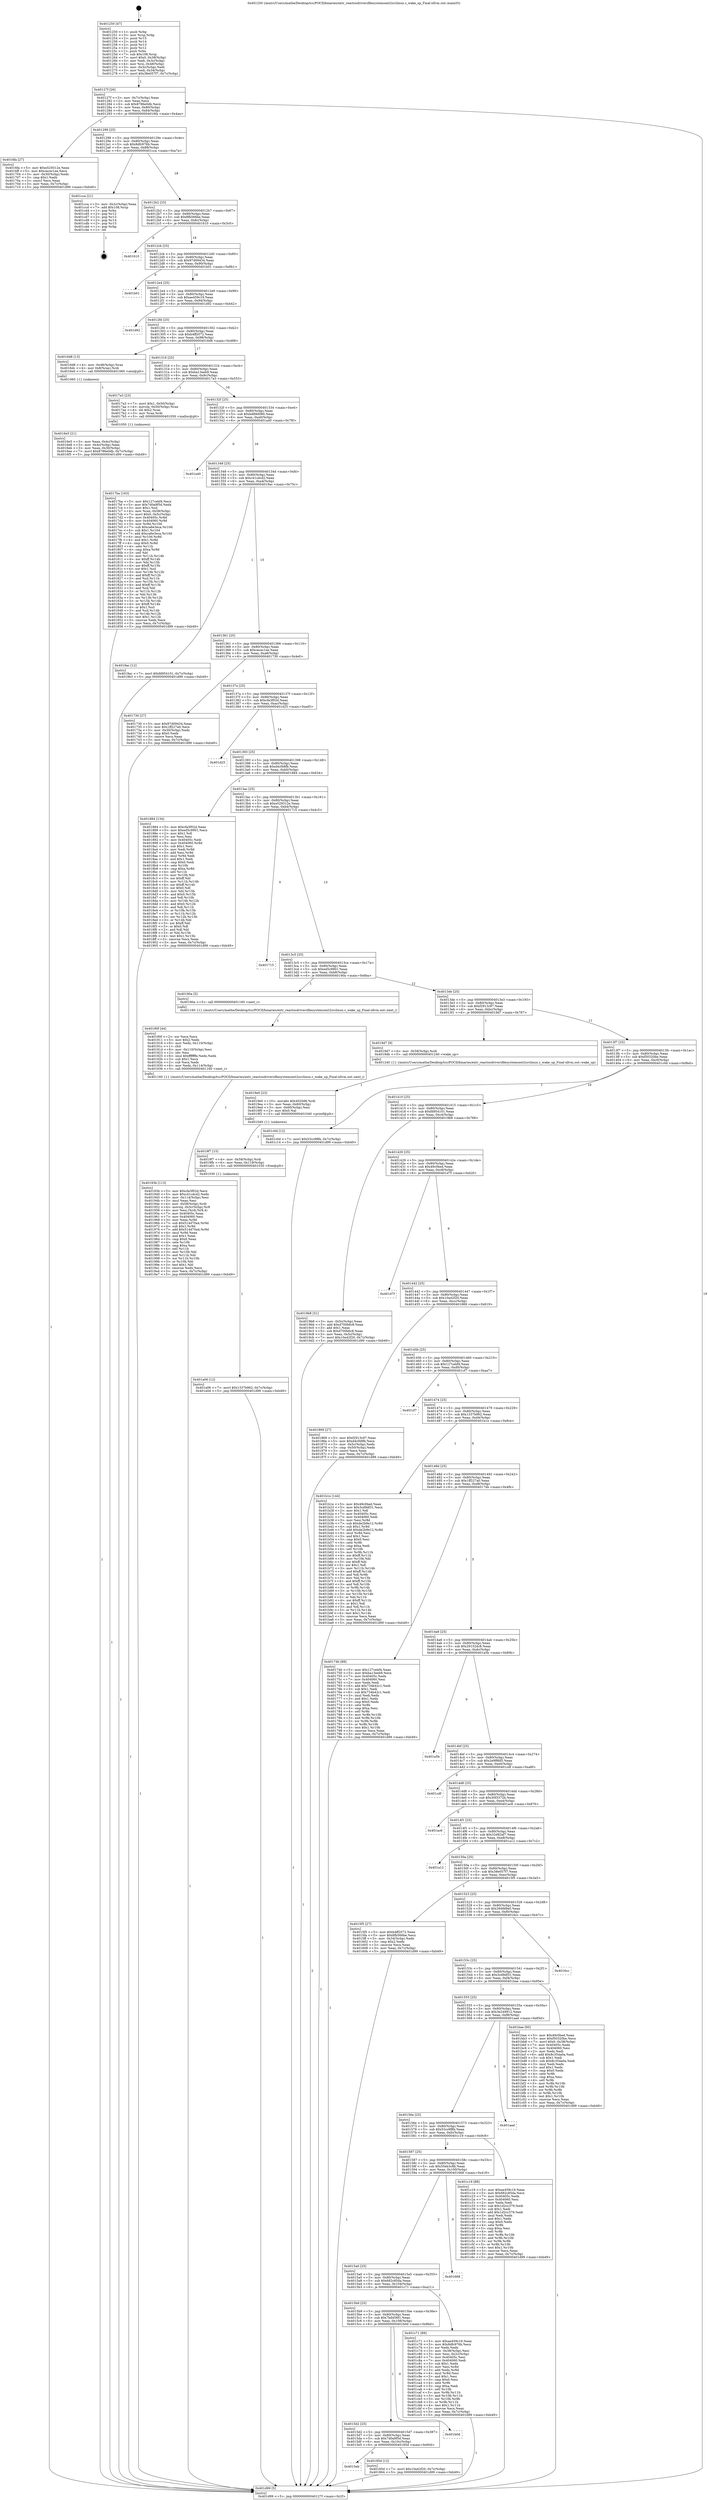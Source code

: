 digraph "0x401250" {
  label = "0x401250 (/mnt/c/Users/mathe/Desktop/tcc/POCII/binaries/extr_reactosdriversfilesystemsext2srclinux.c_wake_up_Final-ollvm.out::main(0))"
  labelloc = "t"
  node[shape=record]

  Entry [label="",width=0.3,height=0.3,shape=circle,fillcolor=black,style=filled]
  "0x40127f" [label="{
     0x40127f [26]\l
     | [instrs]\l
     &nbsp;&nbsp;0x40127f \<+3\>: mov -0x7c(%rbp),%eax\l
     &nbsp;&nbsp;0x401282 \<+2\>: mov %eax,%ecx\l
     &nbsp;&nbsp;0x401284 \<+6\>: sub $0x8786e0db,%ecx\l
     &nbsp;&nbsp;0x40128a \<+3\>: mov %eax,-0x80(%rbp)\l
     &nbsp;&nbsp;0x40128d \<+6\>: mov %ecx,-0x84(%rbp)\l
     &nbsp;&nbsp;0x401293 \<+6\>: je 00000000004016fa \<main+0x4aa\>\l
  }"]
  "0x4016fa" [label="{
     0x4016fa [27]\l
     | [instrs]\l
     &nbsp;&nbsp;0x4016fa \<+5\>: mov $0xe529312e,%eax\l
     &nbsp;&nbsp;0x4016ff \<+5\>: mov $0xcecec1ee,%ecx\l
     &nbsp;&nbsp;0x401704 \<+3\>: mov -0x30(%rbp),%edx\l
     &nbsp;&nbsp;0x401707 \<+3\>: cmp $0x1,%edx\l
     &nbsp;&nbsp;0x40170a \<+3\>: cmovl %ecx,%eax\l
     &nbsp;&nbsp;0x40170d \<+3\>: mov %eax,-0x7c(%rbp)\l
     &nbsp;&nbsp;0x401710 \<+5\>: jmp 0000000000401d99 \<main+0xb49\>\l
  }"]
  "0x401299" [label="{
     0x401299 [25]\l
     | [instrs]\l
     &nbsp;&nbsp;0x401299 \<+5\>: jmp 000000000040129e \<main+0x4e\>\l
     &nbsp;&nbsp;0x40129e \<+3\>: mov -0x80(%rbp),%eax\l
     &nbsp;&nbsp;0x4012a1 \<+5\>: sub $0x8dfc976b,%eax\l
     &nbsp;&nbsp;0x4012a6 \<+6\>: mov %eax,-0x88(%rbp)\l
     &nbsp;&nbsp;0x4012ac \<+6\>: je 0000000000401cca \<main+0xa7a\>\l
  }"]
  Exit [label="",width=0.3,height=0.3,shape=circle,fillcolor=black,style=filled,peripheries=2]
  "0x401cca" [label="{
     0x401cca [21]\l
     | [instrs]\l
     &nbsp;&nbsp;0x401cca \<+3\>: mov -0x2c(%rbp),%eax\l
     &nbsp;&nbsp;0x401ccd \<+7\>: add $0x108,%rsp\l
     &nbsp;&nbsp;0x401cd4 \<+1\>: pop %rbx\l
     &nbsp;&nbsp;0x401cd5 \<+2\>: pop %r12\l
     &nbsp;&nbsp;0x401cd7 \<+2\>: pop %r13\l
     &nbsp;&nbsp;0x401cd9 \<+2\>: pop %r14\l
     &nbsp;&nbsp;0x401cdb \<+2\>: pop %r15\l
     &nbsp;&nbsp;0x401cdd \<+1\>: pop %rbp\l
     &nbsp;&nbsp;0x401cde \<+1\>: ret\l
  }"]
  "0x4012b2" [label="{
     0x4012b2 [25]\l
     | [instrs]\l
     &nbsp;&nbsp;0x4012b2 \<+5\>: jmp 00000000004012b7 \<main+0x67\>\l
     &nbsp;&nbsp;0x4012b7 \<+3\>: mov -0x80(%rbp),%eax\l
     &nbsp;&nbsp;0x4012ba \<+5\>: sub $0x8fb566be,%eax\l
     &nbsp;&nbsp;0x4012bf \<+6\>: mov %eax,-0x8c(%rbp)\l
     &nbsp;&nbsp;0x4012c5 \<+6\>: je 0000000000401610 \<main+0x3c0\>\l
  }"]
  "0x401a06" [label="{
     0x401a06 [12]\l
     | [instrs]\l
     &nbsp;&nbsp;0x401a06 \<+7\>: movl $0x1337b962,-0x7c(%rbp)\l
     &nbsp;&nbsp;0x401a0d \<+5\>: jmp 0000000000401d99 \<main+0xb49\>\l
  }"]
  "0x401610" [label="{
     0x401610\l
  }", style=dashed]
  "0x4012cb" [label="{
     0x4012cb [25]\l
     | [instrs]\l
     &nbsp;&nbsp;0x4012cb \<+5\>: jmp 00000000004012d0 \<main+0x80\>\l
     &nbsp;&nbsp;0x4012d0 \<+3\>: mov -0x80(%rbp),%eax\l
     &nbsp;&nbsp;0x4012d3 \<+5\>: sub $0x97d09434,%eax\l
     &nbsp;&nbsp;0x4012d8 \<+6\>: mov %eax,-0x90(%rbp)\l
     &nbsp;&nbsp;0x4012de \<+6\>: je 0000000000401b01 \<main+0x8b1\>\l
  }"]
  "0x4019f7" [label="{
     0x4019f7 [15]\l
     | [instrs]\l
     &nbsp;&nbsp;0x4019f7 \<+4\>: mov -0x58(%rbp),%rdi\l
     &nbsp;&nbsp;0x4019fb \<+6\>: mov %eax,-0x118(%rbp)\l
     &nbsp;&nbsp;0x401a01 \<+5\>: call 0000000000401030 \<free@plt\>\l
     | [calls]\l
     &nbsp;&nbsp;0x401030 \{1\} (unknown)\l
  }"]
  "0x401b01" [label="{
     0x401b01\l
  }", style=dashed]
  "0x4012e4" [label="{
     0x4012e4 [25]\l
     | [instrs]\l
     &nbsp;&nbsp;0x4012e4 \<+5\>: jmp 00000000004012e9 \<main+0x99\>\l
     &nbsp;&nbsp;0x4012e9 \<+3\>: mov -0x80(%rbp),%eax\l
     &nbsp;&nbsp;0x4012ec \<+5\>: sub $0xae459c19,%eax\l
     &nbsp;&nbsp;0x4012f1 \<+6\>: mov %eax,-0x94(%rbp)\l
     &nbsp;&nbsp;0x4012f7 \<+6\>: je 0000000000401d92 \<main+0xb42\>\l
  }"]
  "0x4019e0" [label="{
     0x4019e0 [23]\l
     | [instrs]\l
     &nbsp;&nbsp;0x4019e0 \<+10\>: movabs $0x4020d6,%rdi\l
     &nbsp;&nbsp;0x4019ea \<+3\>: mov %eax,-0x60(%rbp)\l
     &nbsp;&nbsp;0x4019ed \<+3\>: mov -0x60(%rbp),%esi\l
     &nbsp;&nbsp;0x4019f0 \<+2\>: mov $0x0,%al\l
     &nbsp;&nbsp;0x4019f2 \<+5\>: call 0000000000401040 \<printf@plt\>\l
     | [calls]\l
     &nbsp;&nbsp;0x401040 \{1\} (unknown)\l
  }"]
  "0x401d92" [label="{
     0x401d92\l
  }", style=dashed]
  "0x4012fd" [label="{
     0x4012fd [25]\l
     | [instrs]\l
     &nbsp;&nbsp;0x4012fd \<+5\>: jmp 0000000000401302 \<main+0xb2\>\l
     &nbsp;&nbsp;0x401302 \<+3\>: mov -0x80(%rbp),%eax\l
     &nbsp;&nbsp;0x401305 \<+5\>: sub $0xb4ff2072,%eax\l
     &nbsp;&nbsp;0x40130a \<+6\>: mov %eax,-0x98(%rbp)\l
     &nbsp;&nbsp;0x401310 \<+6\>: je 00000000004016d8 \<main+0x488\>\l
  }"]
  "0x40193b" [label="{
     0x40193b [113]\l
     | [instrs]\l
     &nbsp;&nbsp;0x40193b \<+5\>: mov $0xcfa3f02d,%ecx\l
     &nbsp;&nbsp;0x401940 \<+5\>: mov $0xc41cdcd2,%edx\l
     &nbsp;&nbsp;0x401945 \<+6\>: mov -0x114(%rbp),%esi\l
     &nbsp;&nbsp;0x40194b \<+3\>: imul %eax,%esi\l
     &nbsp;&nbsp;0x40194e \<+4\>: mov -0x58(%rbp),%rdi\l
     &nbsp;&nbsp;0x401952 \<+4\>: movslq -0x5c(%rbp),%r8\l
     &nbsp;&nbsp;0x401956 \<+4\>: mov %esi,(%rdi,%r8,4)\l
     &nbsp;&nbsp;0x40195a \<+7\>: mov 0x40405c,%eax\l
     &nbsp;&nbsp;0x401961 \<+7\>: mov 0x404060,%esi\l
     &nbsp;&nbsp;0x401968 \<+3\>: mov %eax,%r9d\l
     &nbsp;&nbsp;0x40196b \<+7\>: sub $0x514d70a4,%r9d\l
     &nbsp;&nbsp;0x401972 \<+4\>: sub $0x1,%r9d\l
     &nbsp;&nbsp;0x401976 \<+7\>: add $0x514d70a4,%r9d\l
     &nbsp;&nbsp;0x40197d \<+4\>: imul %r9d,%eax\l
     &nbsp;&nbsp;0x401981 \<+3\>: and $0x1,%eax\l
     &nbsp;&nbsp;0x401984 \<+3\>: cmp $0x0,%eax\l
     &nbsp;&nbsp;0x401987 \<+4\>: sete %r10b\l
     &nbsp;&nbsp;0x40198b \<+3\>: cmp $0xa,%esi\l
     &nbsp;&nbsp;0x40198e \<+4\>: setl %r11b\l
     &nbsp;&nbsp;0x401992 \<+3\>: mov %r10b,%bl\l
     &nbsp;&nbsp;0x401995 \<+3\>: and %r11b,%bl\l
     &nbsp;&nbsp;0x401998 \<+3\>: xor %r11b,%r10b\l
     &nbsp;&nbsp;0x40199b \<+3\>: or %r10b,%bl\l
     &nbsp;&nbsp;0x40199e \<+3\>: test $0x1,%bl\l
     &nbsp;&nbsp;0x4019a1 \<+3\>: cmovne %edx,%ecx\l
     &nbsp;&nbsp;0x4019a4 \<+3\>: mov %ecx,-0x7c(%rbp)\l
     &nbsp;&nbsp;0x4019a7 \<+5\>: jmp 0000000000401d99 \<main+0xb49\>\l
  }"]
  "0x4016d8" [label="{
     0x4016d8 [13]\l
     | [instrs]\l
     &nbsp;&nbsp;0x4016d8 \<+4\>: mov -0x48(%rbp),%rax\l
     &nbsp;&nbsp;0x4016dc \<+4\>: mov 0x8(%rax),%rdi\l
     &nbsp;&nbsp;0x4016e0 \<+5\>: call 0000000000401060 \<atoi@plt\>\l
     | [calls]\l
     &nbsp;&nbsp;0x401060 \{1\} (unknown)\l
  }"]
  "0x401316" [label="{
     0x401316 [25]\l
     | [instrs]\l
     &nbsp;&nbsp;0x401316 \<+5\>: jmp 000000000040131b \<main+0xcb\>\l
     &nbsp;&nbsp;0x40131b \<+3\>: mov -0x80(%rbp),%eax\l
     &nbsp;&nbsp;0x40131e \<+5\>: sub $0xba13eeb9,%eax\l
     &nbsp;&nbsp;0x401323 \<+6\>: mov %eax,-0x9c(%rbp)\l
     &nbsp;&nbsp;0x401329 \<+6\>: je 00000000004017a3 \<main+0x553\>\l
  }"]
  "0x40190f" [label="{
     0x40190f [44]\l
     | [instrs]\l
     &nbsp;&nbsp;0x40190f \<+2\>: xor %ecx,%ecx\l
     &nbsp;&nbsp;0x401911 \<+5\>: mov $0x2,%edx\l
     &nbsp;&nbsp;0x401916 \<+6\>: mov %edx,-0x110(%rbp)\l
     &nbsp;&nbsp;0x40191c \<+1\>: cltd\l
     &nbsp;&nbsp;0x40191d \<+6\>: mov -0x110(%rbp),%esi\l
     &nbsp;&nbsp;0x401923 \<+2\>: idiv %esi\l
     &nbsp;&nbsp;0x401925 \<+6\>: imul $0xfffffffe,%edx,%edx\l
     &nbsp;&nbsp;0x40192b \<+3\>: sub $0x1,%ecx\l
     &nbsp;&nbsp;0x40192e \<+2\>: sub %ecx,%edx\l
     &nbsp;&nbsp;0x401930 \<+6\>: mov %edx,-0x114(%rbp)\l
     &nbsp;&nbsp;0x401936 \<+5\>: call 0000000000401160 \<next_i\>\l
     | [calls]\l
     &nbsp;&nbsp;0x401160 \{1\} (/mnt/c/Users/mathe/Desktop/tcc/POCII/binaries/extr_reactosdriversfilesystemsext2srclinux.c_wake_up_Final-ollvm.out::next_i)\l
  }"]
  "0x4017a3" [label="{
     0x4017a3 [23]\l
     | [instrs]\l
     &nbsp;&nbsp;0x4017a3 \<+7\>: movl $0x1,-0x50(%rbp)\l
     &nbsp;&nbsp;0x4017aa \<+4\>: movslq -0x50(%rbp),%rax\l
     &nbsp;&nbsp;0x4017ae \<+4\>: shl $0x2,%rax\l
     &nbsp;&nbsp;0x4017b2 \<+3\>: mov %rax,%rdi\l
     &nbsp;&nbsp;0x4017b5 \<+5\>: call 0000000000401050 \<malloc@plt\>\l
     | [calls]\l
     &nbsp;&nbsp;0x401050 \{1\} (unknown)\l
  }"]
  "0x40132f" [label="{
     0x40132f [25]\l
     | [instrs]\l
     &nbsp;&nbsp;0x40132f \<+5\>: jmp 0000000000401334 \<main+0xe4\>\l
     &nbsp;&nbsp;0x401334 \<+3\>: mov -0x80(%rbp),%eax\l
     &nbsp;&nbsp;0x401337 \<+5\>: sub $0xbd89d080,%eax\l
     &nbsp;&nbsp;0x40133c \<+6\>: mov %eax,-0xa0(%rbp)\l
     &nbsp;&nbsp;0x401342 \<+6\>: je 0000000000401a40 \<main+0x7f0\>\l
  }"]
  "0x4015eb" [label="{
     0x4015eb\l
  }", style=dashed]
  "0x401a40" [label="{
     0x401a40\l
  }", style=dashed]
  "0x401348" [label="{
     0x401348 [25]\l
     | [instrs]\l
     &nbsp;&nbsp;0x401348 \<+5\>: jmp 000000000040134d \<main+0xfd\>\l
     &nbsp;&nbsp;0x40134d \<+3\>: mov -0x80(%rbp),%eax\l
     &nbsp;&nbsp;0x401350 \<+5\>: sub $0xc41cdcd2,%eax\l
     &nbsp;&nbsp;0x401355 \<+6\>: mov %eax,-0xa4(%rbp)\l
     &nbsp;&nbsp;0x40135b \<+6\>: je 00000000004019ac \<main+0x75c\>\l
  }"]
  "0x40185d" [label="{
     0x40185d [12]\l
     | [instrs]\l
     &nbsp;&nbsp;0x40185d \<+7\>: movl $0x10a42f20,-0x7c(%rbp)\l
     &nbsp;&nbsp;0x401864 \<+5\>: jmp 0000000000401d99 \<main+0xb49\>\l
  }"]
  "0x4019ac" [label="{
     0x4019ac [12]\l
     | [instrs]\l
     &nbsp;&nbsp;0x4019ac \<+7\>: movl $0xfd954101,-0x7c(%rbp)\l
     &nbsp;&nbsp;0x4019b3 \<+5\>: jmp 0000000000401d99 \<main+0xb49\>\l
  }"]
  "0x401361" [label="{
     0x401361 [25]\l
     | [instrs]\l
     &nbsp;&nbsp;0x401361 \<+5\>: jmp 0000000000401366 \<main+0x116\>\l
     &nbsp;&nbsp;0x401366 \<+3\>: mov -0x80(%rbp),%eax\l
     &nbsp;&nbsp;0x401369 \<+5\>: sub $0xcecec1ee,%eax\l
     &nbsp;&nbsp;0x40136e \<+6\>: mov %eax,-0xa8(%rbp)\l
     &nbsp;&nbsp;0x401374 \<+6\>: je 0000000000401730 \<main+0x4e0\>\l
  }"]
  "0x4015d2" [label="{
     0x4015d2 [25]\l
     | [instrs]\l
     &nbsp;&nbsp;0x4015d2 \<+5\>: jmp 00000000004015d7 \<main+0x387\>\l
     &nbsp;&nbsp;0x4015d7 \<+3\>: mov -0x80(%rbp),%eax\l
     &nbsp;&nbsp;0x4015da \<+5\>: sub $0x7d0a9f5d,%eax\l
     &nbsp;&nbsp;0x4015df \<+6\>: mov %eax,-0x10c(%rbp)\l
     &nbsp;&nbsp;0x4015e5 \<+6\>: je 000000000040185d \<main+0x60d\>\l
  }"]
  "0x401730" [label="{
     0x401730 [27]\l
     | [instrs]\l
     &nbsp;&nbsp;0x401730 \<+5\>: mov $0x97d09434,%eax\l
     &nbsp;&nbsp;0x401735 \<+5\>: mov $0x1ff227a0,%ecx\l
     &nbsp;&nbsp;0x40173a \<+3\>: mov -0x30(%rbp),%edx\l
     &nbsp;&nbsp;0x40173d \<+3\>: cmp $0x0,%edx\l
     &nbsp;&nbsp;0x401740 \<+3\>: cmove %ecx,%eax\l
     &nbsp;&nbsp;0x401743 \<+3\>: mov %eax,-0x7c(%rbp)\l
     &nbsp;&nbsp;0x401746 \<+5\>: jmp 0000000000401d99 \<main+0xb49\>\l
  }"]
  "0x40137a" [label="{
     0x40137a [25]\l
     | [instrs]\l
     &nbsp;&nbsp;0x40137a \<+5\>: jmp 000000000040137f \<main+0x12f\>\l
     &nbsp;&nbsp;0x40137f \<+3\>: mov -0x80(%rbp),%eax\l
     &nbsp;&nbsp;0x401382 \<+5\>: sub $0xcfa3f02d,%eax\l
     &nbsp;&nbsp;0x401387 \<+6\>: mov %eax,-0xac(%rbp)\l
     &nbsp;&nbsp;0x40138d \<+6\>: je 0000000000401d25 \<main+0xad5\>\l
  }"]
  "0x401b0d" [label="{
     0x401b0d\l
  }", style=dashed]
  "0x401d25" [label="{
     0x401d25\l
  }", style=dashed]
  "0x401393" [label="{
     0x401393 [25]\l
     | [instrs]\l
     &nbsp;&nbsp;0x401393 \<+5\>: jmp 0000000000401398 \<main+0x148\>\l
     &nbsp;&nbsp;0x401398 \<+3\>: mov -0x80(%rbp),%eax\l
     &nbsp;&nbsp;0x40139b \<+5\>: sub $0xd4cf48fb,%eax\l
     &nbsp;&nbsp;0x4013a0 \<+6\>: mov %eax,-0xb0(%rbp)\l
     &nbsp;&nbsp;0x4013a6 \<+6\>: je 0000000000401884 \<main+0x634\>\l
  }"]
  "0x4015b9" [label="{
     0x4015b9 [25]\l
     | [instrs]\l
     &nbsp;&nbsp;0x4015b9 \<+5\>: jmp 00000000004015be \<main+0x36e\>\l
     &nbsp;&nbsp;0x4015be \<+3\>: mov -0x80(%rbp),%eax\l
     &nbsp;&nbsp;0x4015c1 \<+5\>: sub $0x7bd456f1,%eax\l
     &nbsp;&nbsp;0x4015c6 \<+6\>: mov %eax,-0x108(%rbp)\l
     &nbsp;&nbsp;0x4015cc \<+6\>: je 0000000000401b0d \<main+0x8bd\>\l
  }"]
  "0x401884" [label="{
     0x401884 [134]\l
     | [instrs]\l
     &nbsp;&nbsp;0x401884 \<+5\>: mov $0xcfa3f02d,%eax\l
     &nbsp;&nbsp;0x401889 \<+5\>: mov $0xed5c9901,%ecx\l
     &nbsp;&nbsp;0x40188e \<+2\>: mov $0x1,%dl\l
     &nbsp;&nbsp;0x401890 \<+2\>: xor %esi,%esi\l
     &nbsp;&nbsp;0x401892 \<+7\>: mov 0x40405c,%edi\l
     &nbsp;&nbsp;0x401899 \<+8\>: mov 0x404060,%r8d\l
     &nbsp;&nbsp;0x4018a1 \<+3\>: sub $0x1,%esi\l
     &nbsp;&nbsp;0x4018a4 \<+3\>: mov %edi,%r9d\l
     &nbsp;&nbsp;0x4018a7 \<+3\>: add %esi,%r9d\l
     &nbsp;&nbsp;0x4018aa \<+4\>: imul %r9d,%edi\l
     &nbsp;&nbsp;0x4018ae \<+3\>: and $0x1,%edi\l
     &nbsp;&nbsp;0x4018b1 \<+3\>: cmp $0x0,%edi\l
     &nbsp;&nbsp;0x4018b4 \<+4\>: sete %r10b\l
     &nbsp;&nbsp;0x4018b8 \<+4\>: cmp $0xa,%r8d\l
     &nbsp;&nbsp;0x4018bc \<+4\>: setl %r11b\l
     &nbsp;&nbsp;0x4018c0 \<+3\>: mov %r10b,%bl\l
     &nbsp;&nbsp;0x4018c3 \<+3\>: xor $0xff,%bl\l
     &nbsp;&nbsp;0x4018c6 \<+3\>: mov %r11b,%r14b\l
     &nbsp;&nbsp;0x4018c9 \<+4\>: xor $0xff,%r14b\l
     &nbsp;&nbsp;0x4018cd \<+3\>: xor $0x0,%dl\l
     &nbsp;&nbsp;0x4018d0 \<+3\>: mov %bl,%r15b\l
     &nbsp;&nbsp;0x4018d3 \<+4\>: and $0x0,%r15b\l
     &nbsp;&nbsp;0x4018d7 \<+3\>: and %dl,%r10b\l
     &nbsp;&nbsp;0x4018da \<+3\>: mov %r14b,%r12b\l
     &nbsp;&nbsp;0x4018dd \<+4\>: and $0x0,%r12b\l
     &nbsp;&nbsp;0x4018e1 \<+3\>: and %dl,%r11b\l
     &nbsp;&nbsp;0x4018e4 \<+3\>: or %r10b,%r15b\l
     &nbsp;&nbsp;0x4018e7 \<+3\>: or %r11b,%r12b\l
     &nbsp;&nbsp;0x4018ea \<+3\>: xor %r12b,%r15b\l
     &nbsp;&nbsp;0x4018ed \<+3\>: or %r14b,%bl\l
     &nbsp;&nbsp;0x4018f0 \<+3\>: xor $0xff,%bl\l
     &nbsp;&nbsp;0x4018f3 \<+3\>: or $0x0,%dl\l
     &nbsp;&nbsp;0x4018f6 \<+2\>: and %dl,%bl\l
     &nbsp;&nbsp;0x4018f8 \<+3\>: or %bl,%r15b\l
     &nbsp;&nbsp;0x4018fb \<+4\>: test $0x1,%r15b\l
     &nbsp;&nbsp;0x4018ff \<+3\>: cmovne %ecx,%eax\l
     &nbsp;&nbsp;0x401902 \<+3\>: mov %eax,-0x7c(%rbp)\l
     &nbsp;&nbsp;0x401905 \<+5\>: jmp 0000000000401d99 \<main+0xb49\>\l
  }"]
  "0x4013ac" [label="{
     0x4013ac [25]\l
     | [instrs]\l
     &nbsp;&nbsp;0x4013ac \<+5\>: jmp 00000000004013b1 \<main+0x161\>\l
     &nbsp;&nbsp;0x4013b1 \<+3\>: mov -0x80(%rbp),%eax\l
     &nbsp;&nbsp;0x4013b4 \<+5\>: sub $0xe529312e,%eax\l
     &nbsp;&nbsp;0x4013b9 \<+6\>: mov %eax,-0xb4(%rbp)\l
     &nbsp;&nbsp;0x4013bf \<+6\>: je 0000000000401715 \<main+0x4c5\>\l
  }"]
  "0x401c71" [label="{
     0x401c71 [89]\l
     | [instrs]\l
     &nbsp;&nbsp;0x401c71 \<+5\>: mov $0xae459c19,%eax\l
     &nbsp;&nbsp;0x401c76 \<+5\>: mov $0x8dfc976b,%ecx\l
     &nbsp;&nbsp;0x401c7b \<+2\>: xor %edx,%edx\l
     &nbsp;&nbsp;0x401c7d \<+3\>: mov -0x38(%rbp),%esi\l
     &nbsp;&nbsp;0x401c80 \<+3\>: mov %esi,-0x2c(%rbp)\l
     &nbsp;&nbsp;0x401c83 \<+7\>: mov 0x40405c,%esi\l
     &nbsp;&nbsp;0x401c8a \<+7\>: mov 0x404060,%edi\l
     &nbsp;&nbsp;0x401c91 \<+3\>: sub $0x1,%edx\l
     &nbsp;&nbsp;0x401c94 \<+3\>: mov %esi,%r8d\l
     &nbsp;&nbsp;0x401c97 \<+3\>: add %edx,%r8d\l
     &nbsp;&nbsp;0x401c9a \<+4\>: imul %r8d,%esi\l
     &nbsp;&nbsp;0x401c9e \<+3\>: and $0x1,%esi\l
     &nbsp;&nbsp;0x401ca1 \<+3\>: cmp $0x0,%esi\l
     &nbsp;&nbsp;0x401ca4 \<+4\>: sete %r9b\l
     &nbsp;&nbsp;0x401ca8 \<+3\>: cmp $0xa,%edi\l
     &nbsp;&nbsp;0x401cab \<+4\>: setl %r10b\l
     &nbsp;&nbsp;0x401caf \<+3\>: mov %r9b,%r11b\l
     &nbsp;&nbsp;0x401cb2 \<+3\>: and %r10b,%r11b\l
     &nbsp;&nbsp;0x401cb5 \<+3\>: xor %r10b,%r9b\l
     &nbsp;&nbsp;0x401cb8 \<+3\>: or %r9b,%r11b\l
     &nbsp;&nbsp;0x401cbb \<+4\>: test $0x1,%r11b\l
     &nbsp;&nbsp;0x401cbf \<+3\>: cmovne %ecx,%eax\l
     &nbsp;&nbsp;0x401cc2 \<+3\>: mov %eax,-0x7c(%rbp)\l
     &nbsp;&nbsp;0x401cc5 \<+5\>: jmp 0000000000401d99 \<main+0xb49\>\l
  }"]
  "0x401715" [label="{
     0x401715\l
  }", style=dashed]
  "0x4013c5" [label="{
     0x4013c5 [25]\l
     | [instrs]\l
     &nbsp;&nbsp;0x4013c5 \<+5\>: jmp 00000000004013ca \<main+0x17a\>\l
     &nbsp;&nbsp;0x4013ca \<+3\>: mov -0x80(%rbp),%eax\l
     &nbsp;&nbsp;0x4013cd \<+5\>: sub $0xed5c9901,%eax\l
     &nbsp;&nbsp;0x4013d2 \<+6\>: mov %eax,-0xb8(%rbp)\l
     &nbsp;&nbsp;0x4013d8 \<+6\>: je 000000000040190a \<main+0x6ba\>\l
  }"]
  "0x4015a0" [label="{
     0x4015a0 [25]\l
     | [instrs]\l
     &nbsp;&nbsp;0x4015a0 \<+5\>: jmp 00000000004015a5 \<main+0x355\>\l
     &nbsp;&nbsp;0x4015a5 \<+3\>: mov -0x80(%rbp),%eax\l
     &nbsp;&nbsp;0x4015a8 \<+5\>: sub $0x682c85da,%eax\l
     &nbsp;&nbsp;0x4015ad \<+6\>: mov %eax,-0x104(%rbp)\l
     &nbsp;&nbsp;0x4015b3 \<+6\>: je 0000000000401c71 \<main+0xa21\>\l
  }"]
  "0x40190a" [label="{
     0x40190a [5]\l
     | [instrs]\l
     &nbsp;&nbsp;0x40190a \<+5\>: call 0000000000401160 \<next_i\>\l
     | [calls]\l
     &nbsp;&nbsp;0x401160 \{1\} (/mnt/c/Users/mathe/Desktop/tcc/POCII/binaries/extr_reactosdriversfilesystemsext2srclinux.c_wake_up_Final-ollvm.out::next_i)\l
  }"]
  "0x4013de" [label="{
     0x4013de [25]\l
     | [instrs]\l
     &nbsp;&nbsp;0x4013de \<+5\>: jmp 00000000004013e3 \<main+0x193\>\l
     &nbsp;&nbsp;0x4013e3 \<+3\>: mov -0x80(%rbp),%eax\l
     &nbsp;&nbsp;0x4013e6 \<+5\>: sub $0xf2913c97,%eax\l
     &nbsp;&nbsp;0x4013eb \<+6\>: mov %eax,-0xbc(%rbp)\l
     &nbsp;&nbsp;0x4013f1 \<+6\>: je 00000000004019d7 \<main+0x787\>\l
  }"]
  "0x401668" [label="{
     0x401668\l
  }", style=dashed]
  "0x4019d7" [label="{
     0x4019d7 [9]\l
     | [instrs]\l
     &nbsp;&nbsp;0x4019d7 \<+4\>: mov -0x58(%rbp),%rdi\l
     &nbsp;&nbsp;0x4019db \<+5\>: call 0000000000401240 \<wake_up\>\l
     | [calls]\l
     &nbsp;&nbsp;0x401240 \{1\} (/mnt/c/Users/mathe/Desktop/tcc/POCII/binaries/extr_reactosdriversfilesystemsext2srclinux.c_wake_up_Final-ollvm.out::wake_up)\l
  }"]
  "0x4013f7" [label="{
     0x4013f7 [25]\l
     | [instrs]\l
     &nbsp;&nbsp;0x4013f7 \<+5\>: jmp 00000000004013fc \<main+0x1ac\>\l
     &nbsp;&nbsp;0x4013fc \<+3\>: mov -0x80(%rbp),%eax\l
     &nbsp;&nbsp;0x4013ff \<+5\>: sub $0xf50320be,%eax\l
     &nbsp;&nbsp;0x401404 \<+6\>: mov %eax,-0xc0(%rbp)\l
     &nbsp;&nbsp;0x40140a \<+6\>: je 0000000000401c0d \<main+0x9bd\>\l
  }"]
  "0x401587" [label="{
     0x401587 [25]\l
     | [instrs]\l
     &nbsp;&nbsp;0x401587 \<+5\>: jmp 000000000040158c \<main+0x33c\>\l
     &nbsp;&nbsp;0x40158c \<+3\>: mov -0x80(%rbp),%eax\l
     &nbsp;&nbsp;0x40158f \<+5\>: sub $0x55eb3c8b,%eax\l
     &nbsp;&nbsp;0x401594 \<+6\>: mov %eax,-0x100(%rbp)\l
     &nbsp;&nbsp;0x40159a \<+6\>: je 0000000000401668 \<main+0x418\>\l
  }"]
  "0x401c0d" [label="{
     0x401c0d [12]\l
     | [instrs]\l
     &nbsp;&nbsp;0x401c0d \<+7\>: movl $0x53cc9f8b,-0x7c(%rbp)\l
     &nbsp;&nbsp;0x401c14 \<+5\>: jmp 0000000000401d99 \<main+0xb49\>\l
  }"]
  "0x401410" [label="{
     0x401410 [25]\l
     | [instrs]\l
     &nbsp;&nbsp;0x401410 \<+5\>: jmp 0000000000401415 \<main+0x1c5\>\l
     &nbsp;&nbsp;0x401415 \<+3\>: mov -0x80(%rbp),%eax\l
     &nbsp;&nbsp;0x401418 \<+5\>: sub $0xfd954101,%eax\l
     &nbsp;&nbsp;0x40141d \<+6\>: mov %eax,-0xc4(%rbp)\l
     &nbsp;&nbsp;0x401423 \<+6\>: je 00000000004019b8 \<main+0x768\>\l
  }"]
  "0x401c19" [label="{
     0x401c19 [88]\l
     | [instrs]\l
     &nbsp;&nbsp;0x401c19 \<+5\>: mov $0xae459c19,%eax\l
     &nbsp;&nbsp;0x401c1e \<+5\>: mov $0x682c85da,%ecx\l
     &nbsp;&nbsp;0x401c23 \<+7\>: mov 0x40405c,%edx\l
     &nbsp;&nbsp;0x401c2a \<+7\>: mov 0x404060,%esi\l
     &nbsp;&nbsp;0x401c31 \<+2\>: mov %edx,%edi\l
     &nbsp;&nbsp;0x401c33 \<+6\>: sub $0x1d2cc379,%edi\l
     &nbsp;&nbsp;0x401c39 \<+3\>: sub $0x1,%edi\l
     &nbsp;&nbsp;0x401c3c \<+6\>: add $0x1d2cc379,%edi\l
     &nbsp;&nbsp;0x401c42 \<+3\>: imul %edi,%edx\l
     &nbsp;&nbsp;0x401c45 \<+3\>: and $0x1,%edx\l
     &nbsp;&nbsp;0x401c48 \<+3\>: cmp $0x0,%edx\l
     &nbsp;&nbsp;0x401c4b \<+4\>: sete %r8b\l
     &nbsp;&nbsp;0x401c4f \<+3\>: cmp $0xa,%esi\l
     &nbsp;&nbsp;0x401c52 \<+4\>: setl %r9b\l
     &nbsp;&nbsp;0x401c56 \<+3\>: mov %r8b,%r10b\l
     &nbsp;&nbsp;0x401c59 \<+3\>: and %r9b,%r10b\l
     &nbsp;&nbsp;0x401c5c \<+3\>: xor %r9b,%r8b\l
     &nbsp;&nbsp;0x401c5f \<+3\>: or %r8b,%r10b\l
     &nbsp;&nbsp;0x401c62 \<+4\>: test $0x1,%r10b\l
     &nbsp;&nbsp;0x401c66 \<+3\>: cmovne %ecx,%eax\l
     &nbsp;&nbsp;0x401c69 \<+3\>: mov %eax,-0x7c(%rbp)\l
     &nbsp;&nbsp;0x401c6c \<+5\>: jmp 0000000000401d99 \<main+0xb49\>\l
  }"]
  "0x4019b8" [label="{
     0x4019b8 [31]\l
     | [instrs]\l
     &nbsp;&nbsp;0x4019b8 \<+3\>: mov -0x5c(%rbp),%eax\l
     &nbsp;&nbsp;0x4019bb \<+5\>: add $0xd700b6c8,%eax\l
     &nbsp;&nbsp;0x4019c0 \<+3\>: add $0x1,%eax\l
     &nbsp;&nbsp;0x4019c3 \<+5\>: sub $0xd700b6c8,%eax\l
     &nbsp;&nbsp;0x4019c8 \<+3\>: mov %eax,-0x5c(%rbp)\l
     &nbsp;&nbsp;0x4019cb \<+7\>: movl $0x10a42f20,-0x7c(%rbp)\l
     &nbsp;&nbsp;0x4019d2 \<+5\>: jmp 0000000000401d99 \<main+0xb49\>\l
  }"]
  "0x401429" [label="{
     0x401429 [25]\l
     | [instrs]\l
     &nbsp;&nbsp;0x401429 \<+5\>: jmp 000000000040142e \<main+0x1de\>\l
     &nbsp;&nbsp;0x40142e \<+3\>: mov -0x80(%rbp),%eax\l
     &nbsp;&nbsp;0x401431 \<+5\>: sub $0x49c0bed,%eax\l
     &nbsp;&nbsp;0x401436 \<+6\>: mov %eax,-0xc8(%rbp)\l
     &nbsp;&nbsp;0x40143c \<+6\>: je 0000000000401d7f \<main+0xb2f\>\l
  }"]
  "0x40156e" [label="{
     0x40156e [25]\l
     | [instrs]\l
     &nbsp;&nbsp;0x40156e \<+5\>: jmp 0000000000401573 \<main+0x323\>\l
     &nbsp;&nbsp;0x401573 \<+3\>: mov -0x80(%rbp),%eax\l
     &nbsp;&nbsp;0x401576 \<+5\>: sub $0x53cc9f8b,%eax\l
     &nbsp;&nbsp;0x40157b \<+6\>: mov %eax,-0xfc(%rbp)\l
     &nbsp;&nbsp;0x401581 \<+6\>: je 0000000000401c19 \<main+0x9c9\>\l
  }"]
  "0x401d7f" [label="{
     0x401d7f\l
  }", style=dashed]
  "0x401442" [label="{
     0x401442 [25]\l
     | [instrs]\l
     &nbsp;&nbsp;0x401442 \<+5\>: jmp 0000000000401447 \<main+0x1f7\>\l
     &nbsp;&nbsp;0x401447 \<+3\>: mov -0x80(%rbp),%eax\l
     &nbsp;&nbsp;0x40144a \<+5\>: sub $0x10a42f20,%eax\l
     &nbsp;&nbsp;0x40144f \<+6\>: mov %eax,-0xcc(%rbp)\l
     &nbsp;&nbsp;0x401455 \<+6\>: je 0000000000401869 \<main+0x619\>\l
  }"]
  "0x401aad" [label="{
     0x401aad\l
  }", style=dashed]
  "0x401869" [label="{
     0x401869 [27]\l
     | [instrs]\l
     &nbsp;&nbsp;0x401869 \<+5\>: mov $0xf2913c97,%eax\l
     &nbsp;&nbsp;0x40186e \<+5\>: mov $0xd4cf48fb,%ecx\l
     &nbsp;&nbsp;0x401873 \<+3\>: mov -0x5c(%rbp),%edx\l
     &nbsp;&nbsp;0x401876 \<+3\>: cmp -0x50(%rbp),%edx\l
     &nbsp;&nbsp;0x401879 \<+3\>: cmovl %ecx,%eax\l
     &nbsp;&nbsp;0x40187c \<+3\>: mov %eax,-0x7c(%rbp)\l
     &nbsp;&nbsp;0x40187f \<+5\>: jmp 0000000000401d99 \<main+0xb49\>\l
  }"]
  "0x40145b" [label="{
     0x40145b [25]\l
     | [instrs]\l
     &nbsp;&nbsp;0x40145b \<+5\>: jmp 0000000000401460 \<main+0x210\>\l
     &nbsp;&nbsp;0x401460 \<+3\>: mov -0x80(%rbp),%eax\l
     &nbsp;&nbsp;0x401463 \<+5\>: sub $0x127cebf4,%eax\l
     &nbsp;&nbsp;0x401468 \<+6\>: mov %eax,-0xd0(%rbp)\l
     &nbsp;&nbsp;0x40146e \<+6\>: je 0000000000401cf7 \<main+0xaa7\>\l
  }"]
  "0x401555" [label="{
     0x401555 [25]\l
     | [instrs]\l
     &nbsp;&nbsp;0x401555 \<+5\>: jmp 000000000040155a \<main+0x30a\>\l
     &nbsp;&nbsp;0x40155a \<+3\>: mov -0x80(%rbp),%eax\l
     &nbsp;&nbsp;0x40155d \<+5\>: sub $0x3e249912,%eax\l
     &nbsp;&nbsp;0x401562 \<+6\>: mov %eax,-0xf8(%rbp)\l
     &nbsp;&nbsp;0x401568 \<+6\>: je 0000000000401aad \<main+0x85d\>\l
  }"]
  "0x401cf7" [label="{
     0x401cf7\l
  }", style=dashed]
  "0x401474" [label="{
     0x401474 [25]\l
     | [instrs]\l
     &nbsp;&nbsp;0x401474 \<+5\>: jmp 0000000000401479 \<main+0x229\>\l
     &nbsp;&nbsp;0x401479 \<+3\>: mov -0x80(%rbp),%eax\l
     &nbsp;&nbsp;0x40147c \<+5\>: sub $0x1337b962,%eax\l
     &nbsp;&nbsp;0x401481 \<+6\>: mov %eax,-0xd4(%rbp)\l
     &nbsp;&nbsp;0x401487 \<+6\>: je 0000000000401b1e \<main+0x8ce\>\l
  }"]
  "0x401bae" [label="{
     0x401bae [95]\l
     | [instrs]\l
     &nbsp;&nbsp;0x401bae \<+5\>: mov $0x49c0bed,%eax\l
     &nbsp;&nbsp;0x401bb3 \<+5\>: mov $0xf50320be,%ecx\l
     &nbsp;&nbsp;0x401bb8 \<+7\>: movl $0x0,-0x38(%rbp)\l
     &nbsp;&nbsp;0x401bbf \<+7\>: mov 0x40405c,%edx\l
     &nbsp;&nbsp;0x401bc6 \<+7\>: mov 0x404060,%esi\l
     &nbsp;&nbsp;0x401bcd \<+2\>: mov %edx,%edi\l
     &nbsp;&nbsp;0x401bcf \<+6\>: add $0x8c354a0a,%edi\l
     &nbsp;&nbsp;0x401bd5 \<+3\>: sub $0x1,%edi\l
     &nbsp;&nbsp;0x401bd8 \<+6\>: sub $0x8c354a0a,%edi\l
     &nbsp;&nbsp;0x401bde \<+3\>: imul %edi,%edx\l
     &nbsp;&nbsp;0x401be1 \<+3\>: and $0x1,%edx\l
     &nbsp;&nbsp;0x401be4 \<+3\>: cmp $0x0,%edx\l
     &nbsp;&nbsp;0x401be7 \<+4\>: sete %r8b\l
     &nbsp;&nbsp;0x401beb \<+3\>: cmp $0xa,%esi\l
     &nbsp;&nbsp;0x401bee \<+4\>: setl %r9b\l
     &nbsp;&nbsp;0x401bf2 \<+3\>: mov %r8b,%r10b\l
     &nbsp;&nbsp;0x401bf5 \<+3\>: and %r9b,%r10b\l
     &nbsp;&nbsp;0x401bf8 \<+3\>: xor %r9b,%r8b\l
     &nbsp;&nbsp;0x401bfb \<+3\>: or %r8b,%r10b\l
     &nbsp;&nbsp;0x401bfe \<+4\>: test $0x1,%r10b\l
     &nbsp;&nbsp;0x401c02 \<+3\>: cmovne %ecx,%eax\l
     &nbsp;&nbsp;0x401c05 \<+3\>: mov %eax,-0x7c(%rbp)\l
     &nbsp;&nbsp;0x401c08 \<+5\>: jmp 0000000000401d99 \<main+0xb49\>\l
  }"]
  "0x401b1e" [label="{
     0x401b1e [144]\l
     | [instrs]\l
     &nbsp;&nbsp;0x401b1e \<+5\>: mov $0x49c0bed,%eax\l
     &nbsp;&nbsp;0x401b23 \<+5\>: mov $0x3cd9df31,%ecx\l
     &nbsp;&nbsp;0x401b28 \<+2\>: mov $0x1,%dl\l
     &nbsp;&nbsp;0x401b2a \<+7\>: mov 0x40405c,%esi\l
     &nbsp;&nbsp;0x401b31 \<+7\>: mov 0x404060,%edi\l
     &nbsp;&nbsp;0x401b38 \<+3\>: mov %esi,%r8d\l
     &nbsp;&nbsp;0x401b3b \<+7\>: sub $0xde2b9e12,%r8d\l
     &nbsp;&nbsp;0x401b42 \<+4\>: sub $0x1,%r8d\l
     &nbsp;&nbsp;0x401b46 \<+7\>: add $0xde2b9e12,%r8d\l
     &nbsp;&nbsp;0x401b4d \<+4\>: imul %r8d,%esi\l
     &nbsp;&nbsp;0x401b51 \<+3\>: and $0x1,%esi\l
     &nbsp;&nbsp;0x401b54 \<+3\>: cmp $0x0,%esi\l
     &nbsp;&nbsp;0x401b57 \<+4\>: sete %r9b\l
     &nbsp;&nbsp;0x401b5b \<+3\>: cmp $0xa,%edi\l
     &nbsp;&nbsp;0x401b5e \<+4\>: setl %r10b\l
     &nbsp;&nbsp;0x401b62 \<+3\>: mov %r9b,%r11b\l
     &nbsp;&nbsp;0x401b65 \<+4\>: xor $0xff,%r11b\l
     &nbsp;&nbsp;0x401b69 \<+3\>: mov %r10b,%bl\l
     &nbsp;&nbsp;0x401b6c \<+3\>: xor $0xff,%bl\l
     &nbsp;&nbsp;0x401b6f \<+3\>: xor $0x1,%dl\l
     &nbsp;&nbsp;0x401b72 \<+3\>: mov %r11b,%r14b\l
     &nbsp;&nbsp;0x401b75 \<+4\>: and $0xff,%r14b\l
     &nbsp;&nbsp;0x401b79 \<+3\>: and %dl,%r9b\l
     &nbsp;&nbsp;0x401b7c \<+3\>: mov %bl,%r15b\l
     &nbsp;&nbsp;0x401b7f \<+4\>: and $0xff,%r15b\l
     &nbsp;&nbsp;0x401b83 \<+3\>: and %dl,%r10b\l
     &nbsp;&nbsp;0x401b86 \<+3\>: or %r9b,%r14b\l
     &nbsp;&nbsp;0x401b89 \<+3\>: or %r10b,%r15b\l
     &nbsp;&nbsp;0x401b8c \<+3\>: xor %r15b,%r14b\l
     &nbsp;&nbsp;0x401b8f \<+3\>: or %bl,%r11b\l
     &nbsp;&nbsp;0x401b92 \<+4\>: xor $0xff,%r11b\l
     &nbsp;&nbsp;0x401b96 \<+3\>: or $0x1,%dl\l
     &nbsp;&nbsp;0x401b99 \<+3\>: and %dl,%r11b\l
     &nbsp;&nbsp;0x401b9c \<+3\>: or %r11b,%r14b\l
     &nbsp;&nbsp;0x401b9f \<+4\>: test $0x1,%r14b\l
     &nbsp;&nbsp;0x401ba3 \<+3\>: cmovne %ecx,%eax\l
     &nbsp;&nbsp;0x401ba6 \<+3\>: mov %eax,-0x7c(%rbp)\l
     &nbsp;&nbsp;0x401ba9 \<+5\>: jmp 0000000000401d99 \<main+0xb49\>\l
  }"]
  "0x40148d" [label="{
     0x40148d [25]\l
     | [instrs]\l
     &nbsp;&nbsp;0x40148d \<+5\>: jmp 0000000000401492 \<main+0x242\>\l
     &nbsp;&nbsp;0x401492 \<+3\>: mov -0x80(%rbp),%eax\l
     &nbsp;&nbsp;0x401495 \<+5\>: sub $0x1ff227a0,%eax\l
     &nbsp;&nbsp;0x40149a \<+6\>: mov %eax,-0xd8(%rbp)\l
     &nbsp;&nbsp;0x4014a0 \<+6\>: je 000000000040174b \<main+0x4fb\>\l
  }"]
  "0x40153c" [label="{
     0x40153c [25]\l
     | [instrs]\l
     &nbsp;&nbsp;0x40153c \<+5\>: jmp 0000000000401541 \<main+0x2f1\>\l
     &nbsp;&nbsp;0x401541 \<+3\>: mov -0x80(%rbp),%eax\l
     &nbsp;&nbsp;0x401544 \<+5\>: sub $0x3cd9df31,%eax\l
     &nbsp;&nbsp;0x401549 \<+6\>: mov %eax,-0xf4(%rbp)\l
     &nbsp;&nbsp;0x40154f \<+6\>: je 0000000000401bae \<main+0x95e\>\l
  }"]
  "0x40174b" [label="{
     0x40174b [88]\l
     | [instrs]\l
     &nbsp;&nbsp;0x40174b \<+5\>: mov $0x127cebf4,%eax\l
     &nbsp;&nbsp;0x401750 \<+5\>: mov $0xba13eeb9,%ecx\l
     &nbsp;&nbsp;0x401755 \<+7\>: mov 0x40405c,%edx\l
     &nbsp;&nbsp;0x40175c \<+7\>: mov 0x404060,%esi\l
     &nbsp;&nbsp;0x401763 \<+2\>: mov %edx,%edi\l
     &nbsp;&nbsp;0x401765 \<+6\>: add $0x734b42c1,%edi\l
     &nbsp;&nbsp;0x40176b \<+3\>: sub $0x1,%edi\l
     &nbsp;&nbsp;0x40176e \<+6\>: sub $0x734b42c1,%edi\l
     &nbsp;&nbsp;0x401774 \<+3\>: imul %edi,%edx\l
     &nbsp;&nbsp;0x401777 \<+3\>: and $0x1,%edx\l
     &nbsp;&nbsp;0x40177a \<+3\>: cmp $0x0,%edx\l
     &nbsp;&nbsp;0x40177d \<+4\>: sete %r8b\l
     &nbsp;&nbsp;0x401781 \<+3\>: cmp $0xa,%esi\l
     &nbsp;&nbsp;0x401784 \<+4\>: setl %r9b\l
     &nbsp;&nbsp;0x401788 \<+3\>: mov %r8b,%r10b\l
     &nbsp;&nbsp;0x40178b \<+3\>: and %r9b,%r10b\l
     &nbsp;&nbsp;0x40178e \<+3\>: xor %r9b,%r8b\l
     &nbsp;&nbsp;0x401791 \<+3\>: or %r8b,%r10b\l
     &nbsp;&nbsp;0x401794 \<+4\>: test $0x1,%r10b\l
     &nbsp;&nbsp;0x401798 \<+3\>: cmovne %ecx,%eax\l
     &nbsp;&nbsp;0x40179b \<+3\>: mov %eax,-0x7c(%rbp)\l
     &nbsp;&nbsp;0x40179e \<+5\>: jmp 0000000000401d99 \<main+0xb49\>\l
  }"]
  "0x4014a6" [label="{
     0x4014a6 [25]\l
     | [instrs]\l
     &nbsp;&nbsp;0x4014a6 \<+5\>: jmp 00000000004014ab \<main+0x25b\>\l
     &nbsp;&nbsp;0x4014ab \<+3\>: mov -0x80(%rbp),%eax\l
     &nbsp;&nbsp;0x4014ae \<+5\>: sub $0x29152dc8,%eax\l
     &nbsp;&nbsp;0x4014b3 \<+6\>: mov %eax,-0xdc(%rbp)\l
     &nbsp;&nbsp;0x4014b9 \<+6\>: je 0000000000401a5b \<main+0x80b\>\l
  }"]
  "0x4016cc" [label="{
     0x4016cc\l
  }", style=dashed]
  "0x401a5b" [label="{
     0x401a5b\l
  }", style=dashed]
  "0x4014bf" [label="{
     0x4014bf [25]\l
     | [instrs]\l
     &nbsp;&nbsp;0x4014bf \<+5\>: jmp 00000000004014c4 \<main+0x274\>\l
     &nbsp;&nbsp;0x4014c4 \<+3\>: mov -0x80(%rbp),%eax\l
     &nbsp;&nbsp;0x4014c7 \<+5\>: sub $0x2e9f8fd5,%eax\l
     &nbsp;&nbsp;0x4014cc \<+6\>: mov %eax,-0xe0(%rbp)\l
     &nbsp;&nbsp;0x4014d2 \<+6\>: je 0000000000401cdf \<main+0xa8f\>\l
  }"]
  "0x4017ba" [label="{
     0x4017ba [163]\l
     | [instrs]\l
     &nbsp;&nbsp;0x4017ba \<+5\>: mov $0x127cebf4,%ecx\l
     &nbsp;&nbsp;0x4017bf \<+5\>: mov $0x7d0a9f5d,%edx\l
     &nbsp;&nbsp;0x4017c4 \<+3\>: mov $0x1,%sil\l
     &nbsp;&nbsp;0x4017c7 \<+4\>: mov %rax,-0x58(%rbp)\l
     &nbsp;&nbsp;0x4017cb \<+7\>: movl $0x0,-0x5c(%rbp)\l
     &nbsp;&nbsp;0x4017d2 \<+8\>: mov 0x40405c,%r8d\l
     &nbsp;&nbsp;0x4017da \<+8\>: mov 0x404060,%r9d\l
     &nbsp;&nbsp;0x4017e2 \<+3\>: mov %r8d,%r10d\l
     &nbsp;&nbsp;0x4017e5 \<+7\>: sub $0xca6e3eca,%r10d\l
     &nbsp;&nbsp;0x4017ec \<+4\>: sub $0x1,%r10d\l
     &nbsp;&nbsp;0x4017f0 \<+7\>: add $0xca6e3eca,%r10d\l
     &nbsp;&nbsp;0x4017f7 \<+4\>: imul %r10d,%r8d\l
     &nbsp;&nbsp;0x4017fb \<+4\>: and $0x1,%r8d\l
     &nbsp;&nbsp;0x4017ff \<+4\>: cmp $0x0,%r8d\l
     &nbsp;&nbsp;0x401803 \<+4\>: sete %r11b\l
     &nbsp;&nbsp;0x401807 \<+4\>: cmp $0xa,%r9d\l
     &nbsp;&nbsp;0x40180b \<+3\>: setl %bl\l
     &nbsp;&nbsp;0x40180e \<+3\>: mov %r11b,%r14b\l
     &nbsp;&nbsp;0x401811 \<+4\>: xor $0xff,%r14b\l
     &nbsp;&nbsp;0x401815 \<+3\>: mov %bl,%r15b\l
     &nbsp;&nbsp;0x401818 \<+4\>: xor $0xff,%r15b\l
     &nbsp;&nbsp;0x40181c \<+4\>: xor $0x1,%sil\l
     &nbsp;&nbsp;0x401820 \<+3\>: mov %r14b,%r12b\l
     &nbsp;&nbsp;0x401823 \<+4\>: and $0xff,%r12b\l
     &nbsp;&nbsp;0x401827 \<+3\>: and %sil,%r11b\l
     &nbsp;&nbsp;0x40182a \<+3\>: mov %r15b,%r13b\l
     &nbsp;&nbsp;0x40182d \<+4\>: and $0xff,%r13b\l
     &nbsp;&nbsp;0x401831 \<+3\>: and %sil,%bl\l
     &nbsp;&nbsp;0x401834 \<+3\>: or %r11b,%r12b\l
     &nbsp;&nbsp;0x401837 \<+3\>: or %bl,%r13b\l
     &nbsp;&nbsp;0x40183a \<+3\>: xor %r13b,%r12b\l
     &nbsp;&nbsp;0x40183d \<+3\>: or %r15b,%r14b\l
     &nbsp;&nbsp;0x401840 \<+4\>: xor $0xff,%r14b\l
     &nbsp;&nbsp;0x401844 \<+4\>: or $0x1,%sil\l
     &nbsp;&nbsp;0x401848 \<+3\>: and %sil,%r14b\l
     &nbsp;&nbsp;0x40184b \<+3\>: or %r14b,%r12b\l
     &nbsp;&nbsp;0x40184e \<+4\>: test $0x1,%r12b\l
     &nbsp;&nbsp;0x401852 \<+3\>: cmovne %edx,%ecx\l
     &nbsp;&nbsp;0x401855 \<+3\>: mov %ecx,-0x7c(%rbp)\l
     &nbsp;&nbsp;0x401858 \<+5\>: jmp 0000000000401d99 \<main+0xb49\>\l
  }"]
  "0x401cdf" [label="{
     0x401cdf\l
  }", style=dashed]
  "0x4014d8" [label="{
     0x4014d8 [25]\l
     | [instrs]\l
     &nbsp;&nbsp;0x4014d8 \<+5\>: jmp 00000000004014dd \<main+0x28d\>\l
     &nbsp;&nbsp;0x4014dd \<+3\>: mov -0x80(%rbp),%eax\l
     &nbsp;&nbsp;0x4014e0 \<+5\>: sub $0x30f3372b,%eax\l
     &nbsp;&nbsp;0x4014e5 \<+6\>: mov %eax,-0xe4(%rbp)\l
     &nbsp;&nbsp;0x4014eb \<+6\>: je 0000000000401ac6 \<main+0x876\>\l
  }"]
  "0x4016e5" [label="{
     0x4016e5 [21]\l
     | [instrs]\l
     &nbsp;&nbsp;0x4016e5 \<+3\>: mov %eax,-0x4c(%rbp)\l
     &nbsp;&nbsp;0x4016e8 \<+3\>: mov -0x4c(%rbp),%eax\l
     &nbsp;&nbsp;0x4016eb \<+3\>: mov %eax,-0x30(%rbp)\l
     &nbsp;&nbsp;0x4016ee \<+7\>: movl $0x8786e0db,-0x7c(%rbp)\l
     &nbsp;&nbsp;0x4016f5 \<+5\>: jmp 0000000000401d99 \<main+0xb49\>\l
  }"]
  "0x401ac6" [label="{
     0x401ac6\l
  }", style=dashed]
  "0x4014f1" [label="{
     0x4014f1 [25]\l
     | [instrs]\l
     &nbsp;&nbsp;0x4014f1 \<+5\>: jmp 00000000004014f6 \<main+0x2a6\>\l
     &nbsp;&nbsp;0x4014f6 \<+3\>: mov -0x80(%rbp),%eax\l
     &nbsp;&nbsp;0x4014f9 \<+5\>: sub $0x32d92af7,%eax\l
     &nbsp;&nbsp;0x4014fe \<+6\>: mov %eax,-0xe8(%rbp)\l
     &nbsp;&nbsp;0x401504 \<+6\>: je 0000000000401a12 \<main+0x7c2\>\l
  }"]
  "0x401250" [label="{
     0x401250 [47]\l
     | [instrs]\l
     &nbsp;&nbsp;0x401250 \<+1\>: push %rbp\l
     &nbsp;&nbsp;0x401251 \<+3\>: mov %rsp,%rbp\l
     &nbsp;&nbsp;0x401254 \<+2\>: push %r15\l
     &nbsp;&nbsp;0x401256 \<+2\>: push %r14\l
     &nbsp;&nbsp;0x401258 \<+2\>: push %r13\l
     &nbsp;&nbsp;0x40125a \<+2\>: push %r12\l
     &nbsp;&nbsp;0x40125c \<+1\>: push %rbx\l
     &nbsp;&nbsp;0x40125d \<+7\>: sub $0x108,%rsp\l
     &nbsp;&nbsp;0x401264 \<+7\>: movl $0x0,-0x38(%rbp)\l
     &nbsp;&nbsp;0x40126b \<+3\>: mov %edi,-0x3c(%rbp)\l
     &nbsp;&nbsp;0x40126e \<+4\>: mov %rsi,-0x48(%rbp)\l
     &nbsp;&nbsp;0x401272 \<+3\>: mov -0x3c(%rbp),%edi\l
     &nbsp;&nbsp;0x401275 \<+3\>: mov %edi,-0x34(%rbp)\l
     &nbsp;&nbsp;0x401278 \<+7\>: movl $0x38e057f7,-0x7c(%rbp)\l
  }"]
  "0x401a12" [label="{
     0x401a12\l
  }", style=dashed]
  "0x40150a" [label="{
     0x40150a [25]\l
     | [instrs]\l
     &nbsp;&nbsp;0x40150a \<+5\>: jmp 000000000040150f \<main+0x2bf\>\l
     &nbsp;&nbsp;0x40150f \<+3\>: mov -0x80(%rbp),%eax\l
     &nbsp;&nbsp;0x401512 \<+5\>: sub $0x38e057f7,%eax\l
     &nbsp;&nbsp;0x401517 \<+6\>: mov %eax,-0xec(%rbp)\l
     &nbsp;&nbsp;0x40151d \<+6\>: je 00000000004015f5 \<main+0x3a5\>\l
  }"]
  "0x401d99" [label="{
     0x401d99 [5]\l
     | [instrs]\l
     &nbsp;&nbsp;0x401d99 \<+5\>: jmp 000000000040127f \<main+0x2f\>\l
  }"]
  "0x4015f5" [label="{
     0x4015f5 [27]\l
     | [instrs]\l
     &nbsp;&nbsp;0x4015f5 \<+5\>: mov $0xb4ff2072,%eax\l
     &nbsp;&nbsp;0x4015fa \<+5\>: mov $0x8fb566be,%ecx\l
     &nbsp;&nbsp;0x4015ff \<+3\>: mov -0x34(%rbp),%edx\l
     &nbsp;&nbsp;0x401602 \<+3\>: cmp $0x2,%edx\l
     &nbsp;&nbsp;0x401605 \<+3\>: cmovne %ecx,%eax\l
     &nbsp;&nbsp;0x401608 \<+3\>: mov %eax,-0x7c(%rbp)\l
     &nbsp;&nbsp;0x40160b \<+5\>: jmp 0000000000401d99 \<main+0xb49\>\l
  }"]
  "0x401523" [label="{
     0x401523 [25]\l
     | [instrs]\l
     &nbsp;&nbsp;0x401523 \<+5\>: jmp 0000000000401528 \<main+0x2d8\>\l
     &nbsp;&nbsp;0x401528 \<+3\>: mov -0x80(%rbp),%eax\l
     &nbsp;&nbsp;0x40152b \<+5\>: sub $0x394fd9e0,%eax\l
     &nbsp;&nbsp;0x401530 \<+6\>: mov %eax,-0xf0(%rbp)\l
     &nbsp;&nbsp;0x401536 \<+6\>: je 00000000004016cc \<main+0x47c\>\l
  }"]
  Entry -> "0x401250" [label=" 1"]
  "0x40127f" -> "0x4016fa" [label=" 1"]
  "0x40127f" -> "0x401299" [label=" 19"]
  "0x401cca" -> Exit [label=" 1"]
  "0x401299" -> "0x401cca" [label=" 1"]
  "0x401299" -> "0x4012b2" [label=" 18"]
  "0x401c71" -> "0x401d99" [label=" 1"]
  "0x4012b2" -> "0x401610" [label=" 0"]
  "0x4012b2" -> "0x4012cb" [label=" 18"]
  "0x401c19" -> "0x401d99" [label=" 1"]
  "0x4012cb" -> "0x401b01" [label=" 0"]
  "0x4012cb" -> "0x4012e4" [label=" 18"]
  "0x401c0d" -> "0x401d99" [label=" 1"]
  "0x4012e4" -> "0x401d92" [label=" 0"]
  "0x4012e4" -> "0x4012fd" [label=" 18"]
  "0x401bae" -> "0x401d99" [label=" 1"]
  "0x4012fd" -> "0x4016d8" [label=" 1"]
  "0x4012fd" -> "0x401316" [label=" 17"]
  "0x401b1e" -> "0x401d99" [label=" 1"]
  "0x401316" -> "0x4017a3" [label=" 1"]
  "0x401316" -> "0x40132f" [label=" 16"]
  "0x401a06" -> "0x401d99" [label=" 1"]
  "0x40132f" -> "0x401a40" [label=" 0"]
  "0x40132f" -> "0x401348" [label=" 16"]
  "0x4019f7" -> "0x401a06" [label=" 1"]
  "0x401348" -> "0x4019ac" [label=" 1"]
  "0x401348" -> "0x401361" [label=" 15"]
  "0x4019e0" -> "0x4019f7" [label=" 1"]
  "0x401361" -> "0x401730" [label=" 1"]
  "0x401361" -> "0x40137a" [label=" 14"]
  "0x4019b8" -> "0x401d99" [label=" 1"]
  "0x40137a" -> "0x401d25" [label=" 0"]
  "0x40137a" -> "0x401393" [label=" 14"]
  "0x4019ac" -> "0x401d99" [label=" 1"]
  "0x401393" -> "0x401884" [label=" 1"]
  "0x401393" -> "0x4013ac" [label=" 13"]
  "0x40190f" -> "0x40193b" [label=" 1"]
  "0x4013ac" -> "0x401715" [label=" 0"]
  "0x4013ac" -> "0x4013c5" [label=" 13"]
  "0x40190a" -> "0x40190f" [label=" 1"]
  "0x4013c5" -> "0x40190a" [label=" 1"]
  "0x4013c5" -> "0x4013de" [label=" 12"]
  "0x401869" -> "0x401d99" [label=" 2"]
  "0x4013de" -> "0x4019d7" [label=" 1"]
  "0x4013de" -> "0x4013f7" [label=" 11"]
  "0x40185d" -> "0x401d99" [label=" 1"]
  "0x4013f7" -> "0x401c0d" [label=" 1"]
  "0x4013f7" -> "0x401410" [label=" 10"]
  "0x4015d2" -> "0x40185d" [label=" 1"]
  "0x401410" -> "0x4019b8" [label=" 1"]
  "0x401410" -> "0x401429" [label=" 9"]
  "0x4019d7" -> "0x4019e0" [label=" 1"]
  "0x401429" -> "0x401d7f" [label=" 0"]
  "0x401429" -> "0x401442" [label=" 9"]
  "0x4015b9" -> "0x401b0d" [label=" 0"]
  "0x401442" -> "0x401869" [label=" 2"]
  "0x401442" -> "0x40145b" [label=" 7"]
  "0x40193b" -> "0x401d99" [label=" 1"]
  "0x40145b" -> "0x401cf7" [label=" 0"]
  "0x40145b" -> "0x401474" [label=" 7"]
  "0x4015a0" -> "0x401c71" [label=" 1"]
  "0x401474" -> "0x401b1e" [label=" 1"]
  "0x401474" -> "0x40148d" [label=" 6"]
  "0x401884" -> "0x401d99" [label=" 1"]
  "0x40148d" -> "0x40174b" [label=" 1"]
  "0x40148d" -> "0x4014a6" [label=" 5"]
  "0x401587" -> "0x401668" [label=" 0"]
  "0x4014a6" -> "0x401a5b" [label=" 0"]
  "0x4014a6" -> "0x4014bf" [label=" 5"]
  "0x4015d2" -> "0x4015eb" [label=" 0"]
  "0x4014bf" -> "0x401cdf" [label=" 0"]
  "0x4014bf" -> "0x4014d8" [label=" 5"]
  "0x40156e" -> "0x401c19" [label=" 1"]
  "0x4014d8" -> "0x401ac6" [label=" 0"]
  "0x4014d8" -> "0x4014f1" [label=" 5"]
  "0x4015b9" -> "0x4015d2" [label=" 1"]
  "0x4014f1" -> "0x401a12" [label=" 0"]
  "0x4014f1" -> "0x40150a" [label=" 5"]
  "0x401555" -> "0x40156e" [label=" 3"]
  "0x40150a" -> "0x4015f5" [label=" 1"]
  "0x40150a" -> "0x401523" [label=" 4"]
  "0x4015f5" -> "0x401d99" [label=" 1"]
  "0x401250" -> "0x40127f" [label=" 1"]
  "0x401d99" -> "0x40127f" [label=" 19"]
  "0x4016d8" -> "0x4016e5" [label=" 1"]
  "0x4016e5" -> "0x401d99" [label=" 1"]
  "0x4016fa" -> "0x401d99" [label=" 1"]
  "0x401730" -> "0x401d99" [label=" 1"]
  "0x40174b" -> "0x401d99" [label=" 1"]
  "0x4017a3" -> "0x4017ba" [label=" 1"]
  "0x4017ba" -> "0x401d99" [label=" 1"]
  "0x40156e" -> "0x401587" [label=" 2"]
  "0x401523" -> "0x4016cc" [label=" 0"]
  "0x401523" -> "0x40153c" [label=" 4"]
  "0x401587" -> "0x4015a0" [label=" 2"]
  "0x40153c" -> "0x401bae" [label=" 1"]
  "0x40153c" -> "0x401555" [label=" 3"]
  "0x4015a0" -> "0x4015b9" [label=" 1"]
  "0x401555" -> "0x401aad" [label=" 0"]
}
